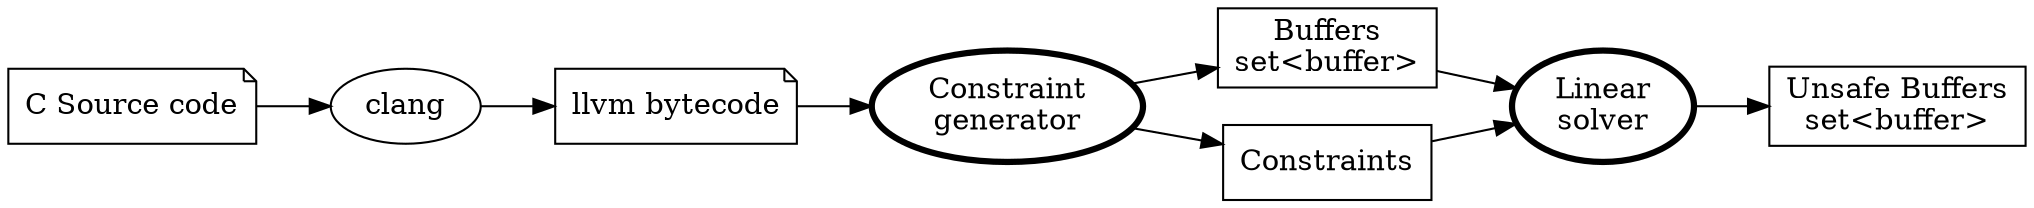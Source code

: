 digraph G {
  rankdir = LR;
 node [shape = note]; 
 	source 			[label="C Source code"];
 	bytecode 			[label="llvm bytecode"];
 node [shape = box]; 
 	buffers 		[label="Buffers\nset<buffer>"];
// 	pointerDict [label=<<u>dictionary</u><br/>Pointer =&gt; set&lt;buffer&gt;> rank = 4];
 	constraints [label="Constraints"];
 	unsafe 			[label="Unsafe Buffers\nset<buffer>"];
 	
 	
 node [shape = ellipse rank = 4];
// 	pointer 	[label="Pointer analysis" penwidth = 3] 
 	generator [label="Constraint\ngenerator" penwidth = 3 ] 
 	solver 		[label="Linear\nsolver" penwidth = 3];
 
 source->clang->bytecode //->pointer->pointerDict->generator;
 bytecode->generator->buffers->solver->unsafe;
 generator->constraints->solver;
}
